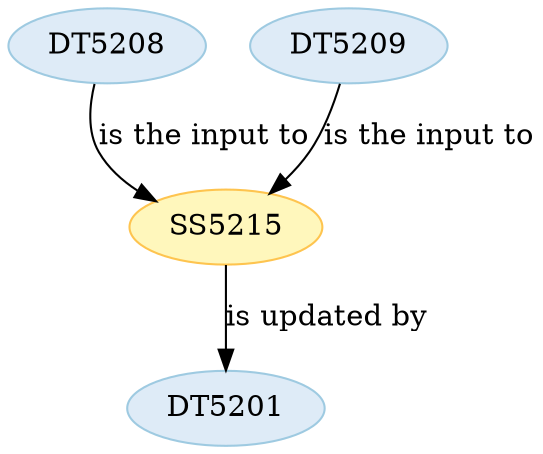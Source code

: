 strict digraph {


	"DT5208" [ color="2", colorscheme="blues3", fillcolor="1", style="filled",  weight=0 ];

	"DT5208" -> "SS5215" [ label="is the input to", labeltooltip="DT5208 - is the input to - SS5215",  weight=0 ];

	"DT5209" [ color="2", colorscheme="blues3", fillcolor="1", style="filled",  weight=0 ];

	"DT5209" -> "SS5215" [ label="is the input to", labeltooltip="DT5209 - is the input to - SS5215",  weight=0 ];

	"SS5215" [ color="2", colorscheme="ylorbr3", fillcolor="1", style="filled",  weight=0 ];

	"SS5215" -> "DT5201" [ label="is updated by", labeltooltip="DT5201 - is updated by - SS5215",  weight=0 ];

	"DT5201" [ color="2", colorscheme="blues3", fillcolor="1", style="filled",  weight=0 ];

}
